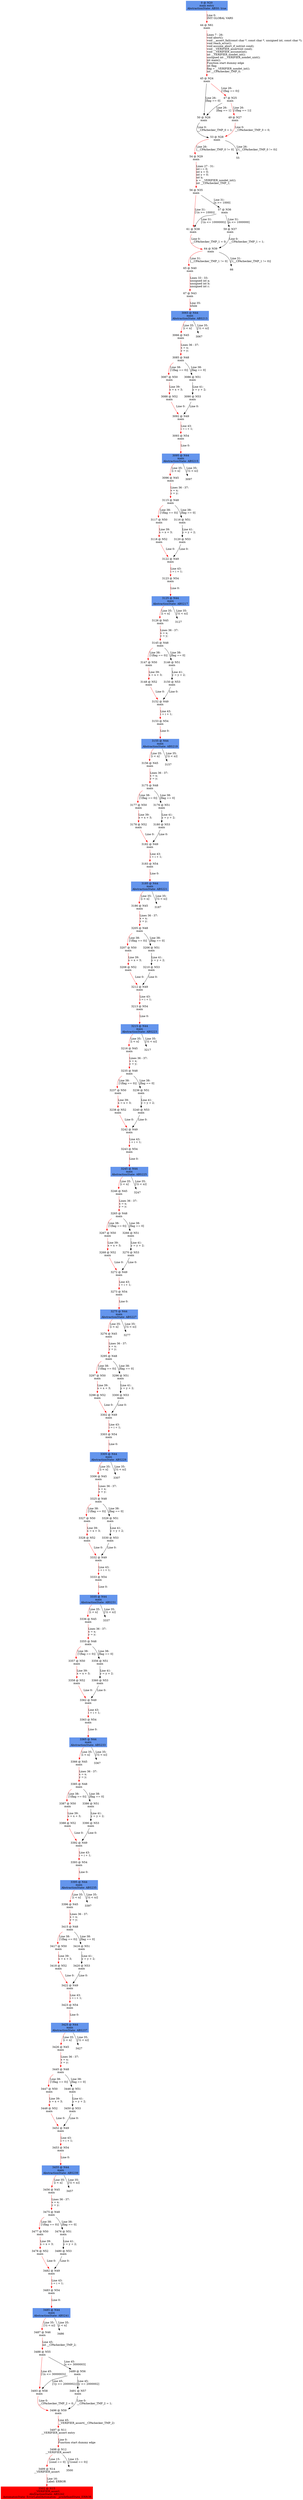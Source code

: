 digraph ARG {
node [style="filled" shape="box" color="white"]
0 [fillcolor="cornflowerblue" label="0 @ N20\nmain entry\nAbstractionState: ABS0: true\n" id="0"]
44 [label="44 @ N61\nmain\n" id="44"]
45 [label="45 @ N24\nmain\n" id="45"]
50 [label="50 @ N26\nmain\n" id="50"]
53 [label="53 @ N28\nmain\n" id="53"]
54 [label="54 @ N29\nmain\n" id="54"]
56 [label="56 @ N35\nmain\n" id="56"]
61 [label="61 @ N38\nmain\n" id="61"]
64 [label="64 @ N39\nmain\n" id="64"]
65 [label="65 @ N40\nmain\n" id="65"]
67 [label="67 @ N43\nmain\n" id="67"]
3065 [fillcolor="cornflowerblue" label="3065 @ N44\nmain\nAbstractionState: ABS213\n" id="3065"]
3066 [label="3066 @ N45\nmain\n" id="3066"]
3085 [label="3085 @ N48\nmain\n" id="3085"]
3087 [label="3087 @ N50\nmain\n" id="3087"]
3088 [label="3088 @ N52\nmain\n" id="3088"]
3092 [label="3092 @ N49\nmain\n" id="3092"]
3093 [label="3093 @ N54\nmain\n" id="3093"]
3095 [fillcolor="cornflowerblue" label="3095 @ N44\nmain\nAbstractionState: ABS215\n" id="3095"]
3096 [label="3096 @ N45\nmain\n" id="3096"]
3115 [label="3115 @ N48\nmain\n" id="3115"]
3117 [label="3117 @ N50\nmain\n" id="3117"]
3118 [label="3118 @ N52\nmain\n" id="3118"]
3122 [label="3122 @ N49\nmain\n" id="3122"]
3123 [label="3123 @ N54\nmain\n" id="3123"]
3125 [fillcolor="cornflowerblue" label="3125 @ N44\nmain\nAbstractionState: ABS217\n" id="3125"]
3126 [label="3126 @ N45\nmain\n" id="3126"]
3145 [label="3145 @ N48\nmain\n" id="3145"]
3147 [label="3147 @ N50\nmain\n" id="3147"]
3148 [label="3148 @ N52\nmain\n" id="3148"]
3152 [label="3152 @ N49\nmain\n" id="3152"]
3153 [label="3153 @ N54\nmain\n" id="3153"]
3155 [fillcolor="cornflowerblue" label="3155 @ N44\nmain\nAbstractionState: ABS219\n" id="3155"]
3156 [label="3156 @ N45\nmain\n" id="3156"]
3175 [label="3175 @ N48\nmain\n" id="3175"]
3177 [label="3177 @ N50\nmain\n" id="3177"]
3178 [label="3178 @ N52\nmain\n" id="3178"]
3182 [label="3182 @ N49\nmain\n" id="3182"]
3183 [label="3183 @ N54\nmain\n" id="3183"]
3185 [fillcolor="cornflowerblue" label="3185 @ N44\nmain\nAbstractionState: ABS221\n" id="3185"]
3186 [label="3186 @ N45\nmain\n" id="3186"]
3205 [label="3205 @ N48\nmain\n" id="3205"]
3207 [label="3207 @ N50\nmain\n" id="3207"]
3208 [label="3208 @ N52\nmain\n" id="3208"]
3212 [label="3212 @ N49\nmain\n" id="3212"]
3213 [label="3213 @ N54\nmain\n" id="3213"]
3215 [fillcolor="cornflowerblue" label="3215 @ N44\nmain\nAbstractionState: ABS223\n" id="3215"]
3216 [label="3216 @ N45\nmain\n" id="3216"]
3235 [label="3235 @ N48\nmain\n" id="3235"]
3237 [label="3237 @ N50\nmain\n" id="3237"]
3238 [label="3238 @ N52\nmain\n" id="3238"]
3242 [label="3242 @ N49\nmain\n" id="3242"]
3243 [label="3243 @ N54\nmain\n" id="3243"]
3245 [fillcolor="cornflowerblue" label="3245 @ N44\nmain\nAbstractionState: ABS225\n" id="3245"]
3246 [label="3246 @ N45\nmain\n" id="3246"]
3265 [label="3265 @ N48\nmain\n" id="3265"]
3267 [label="3267 @ N50\nmain\n" id="3267"]
3268 [label="3268 @ N52\nmain\n" id="3268"]
3272 [label="3272 @ N49\nmain\n" id="3272"]
3273 [label="3273 @ N54\nmain\n" id="3273"]
3275 [fillcolor="cornflowerblue" label="3275 @ N44\nmain\nAbstractionState: ABS227\n" id="3275"]
3276 [label="3276 @ N45\nmain\n" id="3276"]
3295 [label="3295 @ N48\nmain\n" id="3295"]
3297 [label="3297 @ N50\nmain\n" id="3297"]
3298 [label="3298 @ N52\nmain\n" id="3298"]
3302 [label="3302 @ N49\nmain\n" id="3302"]
3303 [label="3303 @ N54\nmain\n" id="3303"]
3305 [fillcolor="cornflowerblue" label="3305 @ N44\nmain\nAbstractionState: ABS229\n" id="3305"]
3306 [label="3306 @ N45\nmain\n" id="3306"]
3325 [label="3325 @ N48\nmain\n" id="3325"]
3327 [label="3327 @ N50\nmain\n" id="3327"]
3328 [label="3328 @ N52\nmain\n" id="3328"]
3332 [label="3332 @ N49\nmain\n" id="3332"]
3333 [label="3333 @ N54\nmain\n" id="3333"]
3335 [fillcolor="cornflowerblue" label="3335 @ N44\nmain\nAbstractionState: ABS231\n" id="3335"]
3336 [label="3336 @ N45\nmain\n" id="3336"]
3355 [label="3355 @ N48\nmain\n" id="3355"]
3357 [label="3357 @ N50\nmain\n" id="3357"]
3358 [label="3358 @ N52\nmain\n" id="3358"]
3362 [label="3362 @ N49\nmain\n" id="3362"]
3363 [label="3363 @ N54\nmain\n" id="3363"]
3365 [fillcolor="cornflowerblue" label="3365 @ N44\nmain\nAbstractionState: ABS233\n" id="3365"]
3366 [label="3366 @ N45\nmain\n" id="3366"]
3385 [label="3385 @ N48\nmain\n" id="3385"]
3387 [label="3387 @ N50\nmain\n" id="3387"]
3388 [label="3388 @ N52\nmain\n" id="3388"]
3392 [label="3392 @ N49\nmain\n" id="3392"]
3393 [label="3393 @ N54\nmain\n" id="3393"]
3395 [fillcolor="cornflowerblue" label="3395 @ N44\nmain\nAbstractionState: ABS235\n" id="3395"]
3396 [label="3396 @ N45\nmain\n" id="3396"]
3415 [label="3415 @ N48\nmain\n" id="3415"]
3417 [label="3417 @ N50\nmain\n" id="3417"]
3418 [label="3418 @ N52\nmain\n" id="3418"]
3422 [label="3422 @ N49\nmain\n" id="3422"]
3423 [label="3423 @ N54\nmain\n" id="3423"]
3425 [fillcolor="cornflowerblue" label="3425 @ N44\nmain\nAbstractionState: ABS237\n" id="3425"]
3426 [label="3426 @ N45\nmain\n" id="3426"]
3445 [label="3445 @ N48\nmain\n" id="3445"]
3447 [label="3447 @ N50\nmain\n" id="3447"]
3448 [label="3448 @ N52\nmain\n" id="3448"]
3452 [label="3452 @ N49\nmain\n" id="3452"]
3453 [label="3453 @ N54\nmain\n" id="3453"]
3455 [fillcolor="cornflowerblue" label="3455 @ N44\nmain\nAbstractionState: ABS239\n" id="3455"]
3456 [label="3456 @ N45\nmain\n" id="3456"]
3475 [label="3475 @ N48\nmain\n" id="3475"]
3477 [label="3477 @ N50\nmain\n" id="3477"]
3478 [label="3478 @ N52\nmain\n" id="3478"]
3482 [label="3482 @ N49\nmain\n" id="3482"]
3483 [label="3483 @ N54\nmain\n" id="3483"]
3485 [fillcolor="cornflowerblue" label="3485 @ N44\nmain\nAbstractionState: ABS241\n" id="3485"]
3487 [label="3487 @ N46\nmain\n" id="3487"]
3488 [label="3488 @ N55\nmain\n" id="3488"]
3493 [label="3493 @ N58\nmain\n" id="3493"]
3496 [label="3496 @ N59\nmain\n" id="3496"]
3497 [label="3497 @ N11\n__VERIFIER_assert entry\n" id="3497"]
3498 [label="3498 @ N12\n__VERIFIER_assert\n" id="3498"]
3499 [label="3499 @ N14\n__VERIFIER_assert\n" id="3499"]
3502 [fillcolor="red" label="3502 @ N15\n__VERIFIER_assert\nAbstractionState: ABS242\n AutomatonState: ErrorLabelAutomaton: _predefinedState_ERROR\n" id="3502"]
3489 [label="3489 @ N56\nmain\n" id="3489"]
3491 [label="3491 @ N57\nmain\n" id="3491"]
3476 [label="3476 @ N51\nmain\n" id="3476"]
3480 [label="3480 @ N53\nmain\n" id="3480"]
3446 [label="3446 @ N51\nmain\n" id="3446"]
3450 [label="3450 @ N53\nmain\n" id="3450"]
3416 [label="3416 @ N51\nmain\n" id="3416"]
3420 [label="3420 @ N53\nmain\n" id="3420"]
3386 [label="3386 @ N51\nmain\n" id="3386"]
3390 [label="3390 @ N53\nmain\n" id="3390"]
3356 [label="3356 @ N51\nmain\n" id="3356"]
3360 [label="3360 @ N53\nmain\n" id="3360"]
3326 [label="3326 @ N51\nmain\n" id="3326"]
3330 [label="3330 @ N53\nmain\n" id="3330"]
3296 [label="3296 @ N51\nmain\n" id="3296"]
3300 [label="3300 @ N53\nmain\n" id="3300"]
3266 [label="3266 @ N51\nmain\n" id="3266"]
3270 [label="3270 @ N53\nmain\n" id="3270"]
3236 [label="3236 @ N51\nmain\n" id="3236"]
3240 [label="3240 @ N53\nmain\n" id="3240"]
3206 [label="3206 @ N51\nmain\n" id="3206"]
3210 [label="3210 @ N53\nmain\n" id="3210"]
3176 [label="3176 @ N51\nmain\n" id="3176"]
3180 [label="3180 @ N53\nmain\n" id="3180"]
3146 [label="3146 @ N51\nmain\n" id="3146"]
3150 [label="3150 @ N53\nmain\n" id="3150"]
3116 [label="3116 @ N51\nmain\n" id="3116"]
3120 [label="3120 @ N53\nmain\n" id="3120"]
3086 [label="3086 @ N51\nmain\n" id="3086"]
3090 [label="3090 @ N53\nmain\n" id="3090"]
57 [label="57 @ N36\nmain\n" id="57"]
59 [label="59 @ N37\nmain\n" id="59"]
47 [label="47 @ N25\nmain\n" id="47"]
49 [label="49 @ N27\nmain\n" id="49"]
0 -> 44 [color="red" label="Line 0: \lINIT GLOBAL VARS\l" id="0 -> 44"]
44 -> 45 [color="red" label="Lines 7 - 26: \lvoid abort();\lvoid __assert_fail(const char *, const char *, unsigned int, const char *);\lvoid reach_error();\lvoid assume_abort_if_not(int cond);\lvoid __VERIFIER_assert(int cond);\lvoid __VERIFIER_assume(int);\lint __VERIFIER_nondet_int();\lunsigned int __VERIFIER_nondet_uint();\lint main();\lFunction start dummy edge\lint flag;\lflag = __VERIFIER_nondet_int();\lint __CPAchecker_TMP_0;\l" id="44 -> 45"]
45 -> 47 [color="red" label="Line 26: \l[!(flag == 0)]\l" id="45 -> 47"]
45 -> 50 [label="Line 26: \l[flag == 0]\l" id="45 -> 50"]
50 -> 53 [label="Line 0: \l__CPAchecker_TMP_0 = 1;\l" id="50 -> 53"]
53 -> 54 [color="red" label="Line 26: \l[__CPAchecker_TMP_0 != 0]\l" id="53 -> 54"]
53 -> 55 [label="Line 26: \l[!(__CPAchecker_TMP_0 != 0)]\l" id="53 -> 55"]
54 -> 56 [color="red" label="Lines 27 - 31: \lint i = 0;\lint x = 0;\lint y = 0;\lint n;\ln = __VERIFIER_nondet_int();\lint __CPAchecker_TMP_1;\l" id="54 -> 56"]
56 -> 57 [label="Line 31: \l[n >= 1000]\l" id="56 -> 57"]
56 -> 61 [color="red" label="Line 31: \l[!(n >= 1000)]\l" id="56 -> 61"]
61 -> 64 [color="red" label="Line 0: \l__CPAchecker_TMP_1 = 0;\l" id="61 -> 64"]
64 -> 65 [color="red" label="Line 31: \l[__CPAchecker_TMP_1 != 0]\l" id="64 -> 65"]
64 -> 66 [label="Line 31: \l[!(__CPAchecker_TMP_1 != 0)]\l" id="64 -> 66"]
65 -> 67 [color="red" label="Lines 33 - 33: \lunsigned int a;\lunsigned int b;\lunsigned int r;\l" id="65 -> 67"]
67 -> 3065 [color="red" label="Line 35: \lwhile\l" id="67 -> 3065"]
3065 -> 3066 [color="red" label="Line 35: \l[i < n]\l" id="3065 -> 3066"]
3065 -> 3067 [label="Line 35: \l[!(i < n)]\l" id="3065 -> 3067"]
3066 -> 3085 [color="red" label="Lines 36 - 37: \lx = x;\ly = y;\l" id="3066 -> 3085"]
3085 -> 3086 [label="Line 38: \l[flag == 0]\l" id="3085 -> 3086"]
3085 -> 3087 [color="red" label="Line 38: \l[!(flag == 0)]\l" id="3085 -> 3087"]
3087 -> 3088 [color="red" label="Line 39: \lx = x + 3;\l" id="3087 -> 3088"]
3088 -> 3092 [color="red" label="Line 0: \l\l" id="3088 -> 3092"]
3092 -> 3093 [color="red" label="Line 43: \li = i + 1;\l" id="3092 -> 3093"]
3093 -> 3095 [color="red" label="Line 0: \l\l" id="3093 -> 3095"]
3095 -> 3096 [color="red" label="Line 35: \l[i < n]\l" id="3095 -> 3096"]
3095 -> 3097 [label="Line 35: \l[!(i < n)]\l" id="3095 -> 3097"]
3096 -> 3115 [color="red" label="Lines 36 - 37: \lx = x;\ly = y;\l" id="3096 -> 3115"]
3115 -> 3116 [label="Line 38: \l[flag == 0]\l" id="3115 -> 3116"]
3115 -> 3117 [color="red" label="Line 38: \l[!(flag == 0)]\l" id="3115 -> 3117"]
3117 -> 3118 [color="red" label="Line 39: \lx = x + 3;\l" id="3117 -> 3118"]
3118 -> 3122 [color="red" label="Line 0: \l\l" id="3118 -> 3122"]
3122 -> 3123 [color="red" label="Line 43: \li = i + 1;\l" id="3122 -> 3123"]
3123 -> 3125 [color="red" label="Line 0: \l\l" id="3123 -> 3125"]
3125 -> 3126 [color="red" label="Line 35: \l[i < n]\l" id="3125 -> 3126"]
3125 -> 3127 [label="Line 35: \l[!(i < n)]\l" id="3125 -> 3127"]
3126 -> 3145 [color="red" label="Lines 36 - 37: \lx = x;\ly = y;\l" id="3126 -> 3145"]
3145 -> 3146 [label="Line 38: \l[flag == 0]\l" id="3145 -> 3146"]
3145 -> 3147 [color="red" label="Line 38: \l[!(flag == 0)]\l" id="3145 -> 3147"]
3147 -> 3148 [color="red" label="Line 39: \lx = x + 3;\l" id="3147 -> 3148"]
3148 -> 3152 [color="red" label="Line 0: \l\l" id="3148 -> 3152"]
3152 -> 3153 [color="red" label="Line 43: \li = i + 1;\l" id="3152 -> 3153"]
3153 -> 3155 [color="red" label="Line 0: \l\l" id="3153 -> 3155"]
3155 -> 3156 [color="red" label="Line 35: \l[i < n]\l" id="3155 -> 3156"]
3155 -> 3157 [label="Line 35: \l[!(i < n)]\l" id="3155 -> 3157"]
3156 -> 3175 [color="red" label="Lines 36 - 37: \lx = x;\ly = y;\l" id="3156 -> 3175"]
3175 -> 3176 [label="Line 38: \l[flag == 0]\l" id="3175 -> 3176"]
3175 -> 3177 [color="red" label="Line 38: \l[!(flag == 0)]\l" id="3175 -> 3177"]
3177 -> 3178 [color="red" label="Line 39: \lx = x + 3;\l" id="3177 -> 3178"]
3178 -> 3182 [color="red" label="Line 0: \l\l" id="3178 -> 3182"]
3182 -> 3183 [color="red" label="Line 43: \li = i + 1;\l" id="3182 -> 3183"]
3183 -> 3185 [color="red" label="Line 0: \l\l" id="3183 -> 3185"]
3185 -> 3186 [color="red" label="Line 35: \l[i < n]\l" id="3185 -> 3186"]
3185 -> 3187 [label="Line 35: \l[!(i < n)]\l" id="3185 -> 3187"]
3186 -> 3205 [color="red" label="Lines 36 - 37: \lx = x;\ly = y;\l" id="3186 -> 3205"]
3205 -> 3206 [label="Line 38: \l[flag == 0]\l" id="3205 -> 3206"]
3205 -> 3207 [color="red" label="Line 38: \l[!(flag == 0)]\l" id="3205 -> 3207"]
3207 -> 3208 [color="red" label="Line 39: \lx = x + 3;\l" id="3207 -> 3208"]
3208 -> 3212 [color="red" label="Line 0: \l\l" id="3208 -> 3212"]
3212 -> 3213 [color="red" label="Line 43: \li = i + 1;\l" id="3212 -> 3213"]
3213 -> 3215 [color="red" label="Line 0: \l\l" id="3213 -> 3215"]
3215 -> 3216 [color="red" label="Line 35: \l[i < n]\l" id="3215 -> 3216"]
3215 -> 3217 [label="Line 35: \l[!(i < n)]\l" id="3215 -> 3217"]
3216 -> 3235 [color="red" label="Lines 36 - 37: \lx = x;\ly = y;\l" id="3216 -> 3235"]
3235 -> 3236 [label="Line 38: \l[flag == 0]\l" id="3235 -> 3236"]
3235 -> 3237 [color="red" label="Line 38: \l[!(flag == 0)]\l" id="3235 -> 3237"]
3237 -> 3238 [color="red" label="Line 39: \lx = x + 3;\l" id="3237 -> 3238"]
3238 -> 3242 [color="red" label="Line 0: \l\l" id="3238 -> 3242"]
3242 -> 3243 [color="red" label="Line 43: \li = i + 1;\l" id="3242 -> 3243"]
3243 -> 3245 [color="red" label="Line 0: \l\l" id="3243 -> 3245"]
3245 -> 3246 [color="red" label="Line 35: \l[i < n]\l" id="3245 -> 3246"]
3245 -> 3247 [label="Line 35: \l[!(i < n)]\l" id="3245 -> 3247"]
3246 -> 3265 [color="red" label="Lines 36 - 37: \lx = x;\ly = y;\l" id="3246 -> 3265"]
3265 -> 3266 [label="Line 38: \l[flag == 0]\l" id="3265 -> 3266"]
3265 -> 3267 [color="red" label="Line 38: \l[!(flag == 0)]\l" id="3265 -> 3267"]
3267 -> 3268 [color="red" label="Line 39: \lx = x + 3;\l" id="3267 -> 3268"]
3268 -> 3272 [color="red" label="Line 0: \l\l" id="3268 -> 3272"]
3272 -> 3273 [color="red" label="Line 43: \li = i + 1;\l" id="3272 -> 3273"]
3273 -> 3275 [color="red" label="Line 0: \l\l" id="3273 -> 3275"]
3275 -> 3276 [color="red" label="Line 35: \l[i < n]\l" id="3275 -> 3276"]
3275 -> 3277 [label="Line 35: \l[!(i < n)]\l" id="3275 -> 3277"]
3276 -> 3295 [color="red" label="Lines 36 - 37: \lx = x;\ly = y;\l" id="3276 -> 3295"]
3295 -> 3296 [label="Line 38: \l[flag == 0]\l" id="3295 -> 3296"]
3295 -> 3297 [color="red" label="Line 38: \l[!(flag == 0)]\l" id="3295 -> 3297"]
3297 -> 3298 [color="red" label="Line 39: \lx = x + 3;\l" id="3297 -> 3298"]
3298 -> 3302 [color="red" label="Line 0: \l\l" id="3298 -> 3302"]
3302 -> 3303 [color="red" label="Line 43: \li = i + 1;\l" id="3302 -> 3303"]
3303 -> 3305 [color="red" label="Line 0: \l\l" id="3303 -> 3305"]
3305 -> 3306 [color="red" label="Line 35: \l[i < n]\l" id="3305 -> 3306"]
3305 -> 3307 [label="Line 35: \l[!(i < n)]\l" id="3305 -> 3307"]
3306 -> 3325 [color="red" label="Lines 36 - 37: \lx = x;\ly = y;\l" id="3306 -> 3325"]
3325 -> 3326 [label="Line 38: \l[flag == 0]\l" id="3325 -> 3326"]
3325 -> 3327 [color="red" label="Line 38: \l[!(flag == 0)]\l" id="3325 -> 3327"]
3327 -> 3328 [color="red" label="Line 39: \lx = x + 3;\l" id="3327 -> 3328"]
3328 -> 3332 [color="red" label="Line 0: \l\l" id="3328 -> 3332"]
3332 -> 3333 [color="red" label="Line 43: \li = i + 1;\l" id="3332 -> 3333"]
3333 -> 3335 [color="red" label="Line 0: \l\l" id="3333 -> 3335"]
3335 -> 3336 [color="red" label="Line 35: \l[i < n]\l" id="3335 -> 3336"]
3335 -> 3337 [label="Line 35: \l[!(i < n)]\l" id="3335 -> 3337"]
3336 -> 3355 [color="red" label="Lines 36 - 37: \lx = x;\ly = y;\l" id="3336 -> 3355"]
3355 -> 3356 [label="Line 38: \l[flag == 0]\l" id="3355 -> 3356"]
3355 -> 3357 [color="red" label="Line 38: \l[!(flag == 0)]\l" id="3355 -> 3357"]
3357 -> 3358 [color="red" label="Line 39: \lx = x + 3;\l" id="3357 -> 3358"]
3358 -> 3362 [color="red" label="Line 0: \l\l" id="3358 -> 3362"]
3362 -> 3363 [color="red" label="Line 43: \li = i + 1;\l" id="3362 -> 3363"]
3363 -> 3365 [color="red" label="Line 0: \l\l" id="3363 -> 3365"]
3365 -> 3366 [color="red" label="Line 35: \l[i < n]\l" id="3365 -> 3366"]
3365 -> 3367 [label="Line 35: \l[!(i < n)]\l" id="3365 -> 3367"]
3366 -> 3385 [color="red" label="Lines 36 - 37: \lx = x;\ly = y;\l" id="3366 -> 3385"]
3385 -> 3386 [label="Line 38: \l[flag == 0]\l" id="3385 -> 3386"]
3385 -> 3387 [color="red" label="Line 38: \l[!(flag == 0)]\l" id="3385 -> 3387"]
3387 -> 3388 [color="red" label="Line 39: \lx = x + 3;\l" id="3387 -> 3388"]
3388 -> 3392 [color="red" label="Line 0: \l\l" id="3388 -> 3392"]
3392 -> 3393 [color="red" label="Line 43: \li = i + 1;\l" id="3392 -> 3393"]
3393 -> 3395 [color="red" label="Line 0: \l\l" id="3393 -> 3395"]
3395 -> 3396 [color="red" label="Line 35: \l[i < n]\l" id="3395 -> 3396"]
3395 -> 3397 [label="Line 35: \l[!(i < n)]\l" id="3395 -> 3397"]
3396 -> 3415 [color="red" label="Lines 36 - 37: \lx = x;\ly = y;\l" id="3396 -> 3415"]
3415 -> 3416 [label="Line 38: \l[flag == 0]\l" id="3415 -> 3416"]
3415 -> 3417 [color="red" label="Line 38: \l[!(flag == 0)]\l" id="3415 -> 3417"]
3417 -> 3418 [color="red" label="Line 39: \lx = x + 3;\l" id="3417 -> 3418"]
3418 -> 3422 [color="red" label="Line 0: \l\l" id="3418 -> 3422"]
3422 -> 3423 [color="red" label="Line 43: \li = i + 1;\l" id="3422 -> 3423"]
3423 -> 3425 [color="red" label="Line 0: \l\l" id="3423 -> 3425"]
3425 -> 3426 [color="red" label="Line 35: \l[i < n]\l" id="3425 -> 3426"]
3425 -> 3427 [label="Line 35: \l[!(i < n)]\l" id="3425 -> 3427"]
3426 -> 3445 [color="red" label="Lines 36 - 37: \lx = x;\ly = y;\l" id="3426 -> 3445"]
3445 -> 3446 [label="Line 38: \l[flag == 0]\l" id="3445 -> 3446"]
3445 -> 3447 [color="red" label="Line 38: \l[!(flag == 0)]\l" id="3445 -> 3447"]
3447 -> 3448 [color="red" label="Line 39: \lx = x + 3;\l" id="3447 -> 3448"]
3448 -> 3452 [color="red" label="Line 0: \l\l" id="3448 -> 3452"]
3452 -> 3453 [color="red" label="Line 43: \li = i + 1;\l" id="3452 -> 3453"]
3453 -> 3455 [color="red" label="Line 0: \l\l" id="3453 -> 3455"]
3455 -> 3456 [color="red" label="Line 35: \l[i < n]\l" id="3455 -> 3456"]
3455 -> 3457 [label="Line 35: \l[!(i < n)]\l" id="3455 -> 3457"]
3456 -> 3475 [color="red" label="Lines 36 - 37: \lx = x;\ly = y;\l" id="3456 -> 3475"]
3475 -> 3476 [label="Line 38: \l[flag == 0]\l" id="3475 -> 3476"]
3475 -> 3477 [color="red" label="Line 38: \l[!(flag == 0)]\l" id="3475 -> 3477"]
3477 -> 3478 [color="red" label="Line 39: \lx = x + 3;\l" id="3477 -> 3478"]
3478 -> 3482 [color="red" label="Line 0: \l\l" id="3478 -> 3482"]
3482 -> 3483 [color="red" label="Line 43: \li = i + 1;\l" id="3482 -> 3483"]
3483 -> 3485 [color="red" label="Line 0: \l\l" id="3483 -> 3485"]
3485 -> 3486 [label="Line 35: \l[i < n]\l" id="3485 -> 3486"]
3485 -> 3487 [color="red" label="Line 35: \l[!(i < n)]\l" id="3485 -> 3487"]
3487 -> 3488 [color="red" label="Line 45: \lint __CPAchecker_TMP_2;\l" id="3487 -> 3488"]
3488 -> 3489 [label="Line 45: \l[x <= 3000003]\l" id="3488 -> 3489"]
3488 -> 3493 [color="red" label="Line 45: \l[!(x <= 3000003)]\l" id="3488 -> 3493"]
3493 -> 3496 [color="red" label="Line 0: \l__CPAchecker_TMP_2 = 0;\l" id="3493 -> 3496"]
3496 -> 3497 [color="red" label="Line 45: \l__VERIFIER_assert(__CPAchecker_TMP_2)\l" id="3496 -> 3497"]
3497 -> 3498 [color="red" label="Line 0: \lFunction start dummy edge\l" id="3497 -> 3498"]
3498 -> 3499 [color="red" label="Line 15: \l[cond == 0]\l" id="3498 -> 3499"]
3498 -> 3500 [label="Line 15: \l[!(cond == 0)]\l" id="3498 -> 3500"]
3499 -> 3502 [color="red" label="Line 16: \lLabel: ERROR\l" id="3499 -> 3502"]
3489 -> 3491 [label="Line 45: \l[y <= 2000002]\l" id="3489 -> 3491"]
3489 -> 3493 [label="Line 45: \l[!(y <= 2000002)]\l" id="3489 -> 3493"]
3491 -> 3496 [label="Line 0: \l__CPAchecker_TMP_2 = 1;\l" id="3491 -> 3496"]
3476 -> 3480 [label="Line 41: \ly = y + 2;\l" id="3476 -> 3480"]
3480 -> 3482 [label="Line 0: \l\l" id="3480 -> 3482"]
3446 -> 3450 [label="Line 41: \ly = y + 2;\l" id="3446 -> 3450"]
3450 -> 3452 [label="Line 0: \l\l" id="3450 -> 3452"]
3416 -> 3420 [label="Line 41: \ly = y + 2;\l" id="3416 -> 3420"]
3420 -> 3422 [label="Line 0: \l\l" id="3420 -> 3422"]
3386 -> 3390 [label="Line 41: \ly = y + 2;\l" id="3386 -> 3390"]
3390 -> 3392 [label="Line 0: \l\l" id="3390 -> 3392"]
3356 -> 3360 [label="Line 41: \ly = y + 2;\l" id="3356 -> 3360"]
3360 -> 3362 [label="Line 0: \l\l" id="3360 -> 3362"]
3326 -> 3330 [label="Line 41: \ly = y + 2;\l" id="3326 -> 3330"]
3330 -> 3332 [label="Line 0: \l\l" id="3330 -> 3332"]
3296 -> 3300 [label="Line 41: \ly = y + 2;\l" id="3296 -> 3300"]
3300 -> 3302 [label="Line 0: \l\l" id="3300 -> 3302"]
3266 -> 3270 [label="Line 41: \ly = y + 2;\l" id="3266 -> 3270"]
3270 -> 3272 [label="Line 0: \l\l" id="3270 -> 3272"]
3236 -> 3240 [label="Line 41: \ly = y + 2;\l" id="3236 -> 3240"]
3240 -> 3242 [label="Line 0: \l\l" id="3240 -> 3242"]
3206 -> 3210 [label="Line 41: \ly = y + 2;\l" id="3206 -> 3210"]
3210 -> 3212 [label="Line 0: \l\l" id="3210 -> 3212"]
3176 -> 3180 [label="Line 41: \ly = y + 2;\l" id="3176 -> 3180"]
3180 -> 3182 [label="Line 0: \l\l" id="3180 -> 3182"]
3146 -> 3150 [label="Line 41: \ly = y + 2;\l" id="3146 -> 3150"]
3150 -> 3152 [label="Line 0: \l\l" id="3150 -> 3152"]
3116 -> 3120 [label="Line 41: \ly = y + 2;\l" id="3116 -> 3120"]
3120 -> 3122 [label="Line 0: \l\l" id="3120 -> 3122"]
3086 -> 3090 [label="Line 41: \ly = y + 2;\l" id="3086 -> 3090"]
3090 -> 3092 [label="Line 0: \l\l" id="3090 -> 3092"]
57 -> 59 [label="Line 31: \l[n <= 1000000]\l" id="57 -> 59"]
57 -> 61 [label="Line 31: \l[!(n <= 1000000)]\l" id="57 -> 61"]
59 -> 64 [label="Line 0: \l__CPAchecker_TMP_1 = 1;\l" id="59 -> 64"]
47 -> 49 [color="red" label="Line 26: \l[!(flag == 1)]\l" id="47 -> 49"]
47 -> 50 [label="Line 26: \l[flag == 1]\l" id="47 -> 50"]
49 -> 53 [color="red" label="Line 0: \l__CPAchecker_TMP_0 = 0;\l" id="49 -> 53"]
}
